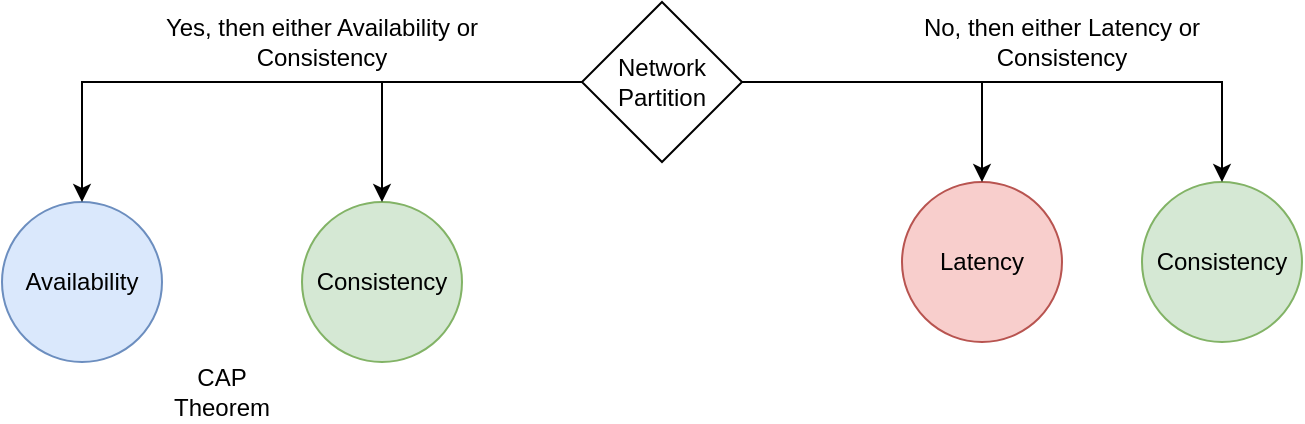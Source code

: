 <mxfile version="20.2.4" type="github">
  <diagram id="IQwTE9VG2miR450qGXMk" name="Page-1">
    <mxGraphModel dx="946" dy="530" grid="1" gridSize="10" guides="1" tooltips="1" connect="1" arrows="1" fold="1" page="1" pageScale="1" pageWidth="850" pageHeight="1100" math="0" shadow="0">
      <root>
        <mxCell id="0" />
        <mxCell id="1" parent="0" />
        <mxCell id="-PMXiOqcQ6wlBk4QgElG-1" value="Network Partition" style="rhombus;whiteSpace=wrap;html=1;" parent="1" vertex="1">
          <mxGeometry x="440" y="170" width="80" height="80" as="geometry" />
        </mxCell>
        <mxCell id="-PMXiOqcQ6wlBk4QgElG-2" value="Availability" style="ellipse;whiteSpace=wrap;html=1;aspect=fixed;fillColor=#dae8fc;strokeColor=#6c8ebf;" parent="1" vertex="1">
          <mxGeometry x="150" y="270" width="80" height="80" as="geometry" />
        </mxCell>
        <mxCell id="-PMXiOqcQ6wlBk4QgElG-3" value="Consistency" style="ellipse;whiteSpace=wrap;html=1;aspect=fixed;fillColor=#d5e8d4;strokeColor=#82b366;" parent="1" vertex="1">
          <mxGeometry x="300" y="270" width="80" height="80" as="geometry" />
        </mxCell>
        <mxCell id="-PMXiOqcQ6wlBk4QgElG-6" value="" style="endArrow=classic;html=1;rounded=0;exitX=0;exitY=0.5;exitDx=0;exitDy=0;entryX=0.5;entryY=0;entryDx=0;entryDy=0;edgeStyle=orthogonalEdgeStyle;" parent="1" source="-PMXiOqcQ6wlBk4QgElG-1" target="-PMXiOqcQ6wlBk4QgElG-2" edge="1">
          <mxGeometry width="50" height="50" relative="1" as="geometry">
            <mxPoint x="400" y="310" as="sourcePoint" />
            <mxPoint x="190" y="280" as="targetPoint" />
            <Array as="points">
              <mxPoint x="425" y="210" />
              <mxPoint x="190" y="210" />
            </Array>
          </mxGeometry>
        </mxCell>
        <mxCell id="-PMXiOqcQ6wlBk4QgElG-7" value="" style="endArrow=classic;html=1;rounded=0;" parent="1" target="-PMXiOqcQ6wlBk4QgElG-3" edge="1">
          <mxGeometry width="50" height="50" relative="1" as="geometry">
            <mxPoint x="340" y="210" as="sourcePoint" />
            <mxPoint x="450" y="260" as="targetPoint" />
          </mxGeometry>
        </mxCell>
        <mxCell id="-PMXiOqcQ6wlBk4QgElG-8" value="Yes, then either Availability or Consistency" style="text;html=1;strokeColor=none;fillColor=none;align=center;verticalAlign=middle;whiteSpace=wrap;rounded=0;" parent="1" vertex="1">
          <mxGeometry x="220" y="175" width="180" height="30" as="geometry" />
        </mxCell>
        <mxCell id="-PMXiOqcQ6wlBk4QgElG-9" value="Latency" style="ellipse;whiteSpace=wrap;html=1;aspect=fixed;fillColor=#f8cecc;strokeColor=#b85450;" parent="1" vertex="1">
          <mxGeometry x="600" y="260" width="80" height="80" as="geometry" />
        </mxCell>
        <mxCell id="-PMXiOqcQ6wlBk4QgElG-10" value="Consistency" style="ellipse;whiteSpace=wrap;html=1;aspect=fixed;fillColor=#d5e8d4;strokeColor=#82b366;" parent="1" vertex="1">
          <mxGeometry x="720" y="260" width="80" height="80" as="geometry" />
        </mxCell>
        <mxCell id="-PMXiOqcQ6wlBk4QgElG-11" value="CAP Theorem" style="text;html=1;strokeColor=none;fillColor=none;align=center;verticalAlign=middle;whiteSpace=wrap;rounded=0;" parent="1" vertex="1">
          <mxGeometry x="230" y="350" width="60" height="30" as="geometry" />
        </mxCell>
        <mxCell id="-PMXiOqcQ6wlBk4QgElG-12" value="" style="endArrow=classic;html=1;rounded=0;exitX=1;exitY=0.5;exitDx=0;exitDy=0;entryX=0.5;entryY=0;entryDx=0;entryDy=0;edgeStyle=orthogonalEdgeStyle;" parent="1" source="-PMXiOqcQ6wlBk4QgElG-1" target="-PMXiOqcQ6wlBk4QgElG-10" edge="1">
          <mxGeometry width="50" height="50" relative="1" as="geometry">
            <mxPoint x="400" y="310" as="sourcePoint" />
            <mxPoint x="450" y="260" as="targetPoint" />
          </mxGeometry>
        </mxCell>
        <mxCell id="-PMXiOqcQ6wlBk4QgElG-14" value="" style="endArrow=classic;html=1;rounded=0;exitX=1;exitY=0.5;exitDx=0;exitDy=0;entryX=0.5;entryY=0;entryDx=0;entryDy=0;edgeStyle=orthogonalEdgeStyle;" parent="1" source="-PMXiOqcQ6wlBk4QgElG-1" target="-PMXiOqcQ6wlBk4QgElG-9" edge="1">
          <mxGeometry width="50" height="50" relative="1" as="geometry">
            <mxPoint x="400" y="310" as="sourcePoint" />
            <mxPoint x="450" y="260" as="targetPoint" />
          </mxGeometry>
        </mxCell>
        <mxCell id="-PMXiOqcQ6wlBk4QgElG-15" value="No, then either Latency or Consistency" style="text;html=1;strokeColor=none;fillColor=none;align=center;verticalAlign=middle;whiteSpace=wrap;rounded=0;" parent="1" vertex="1">
          <mxGeometry x="590" y="175" width="180" height="30" as="geometry" />
        </mxCell>
      </root>
    </mxGraphModel>
  </diagram>
</mxfile>
